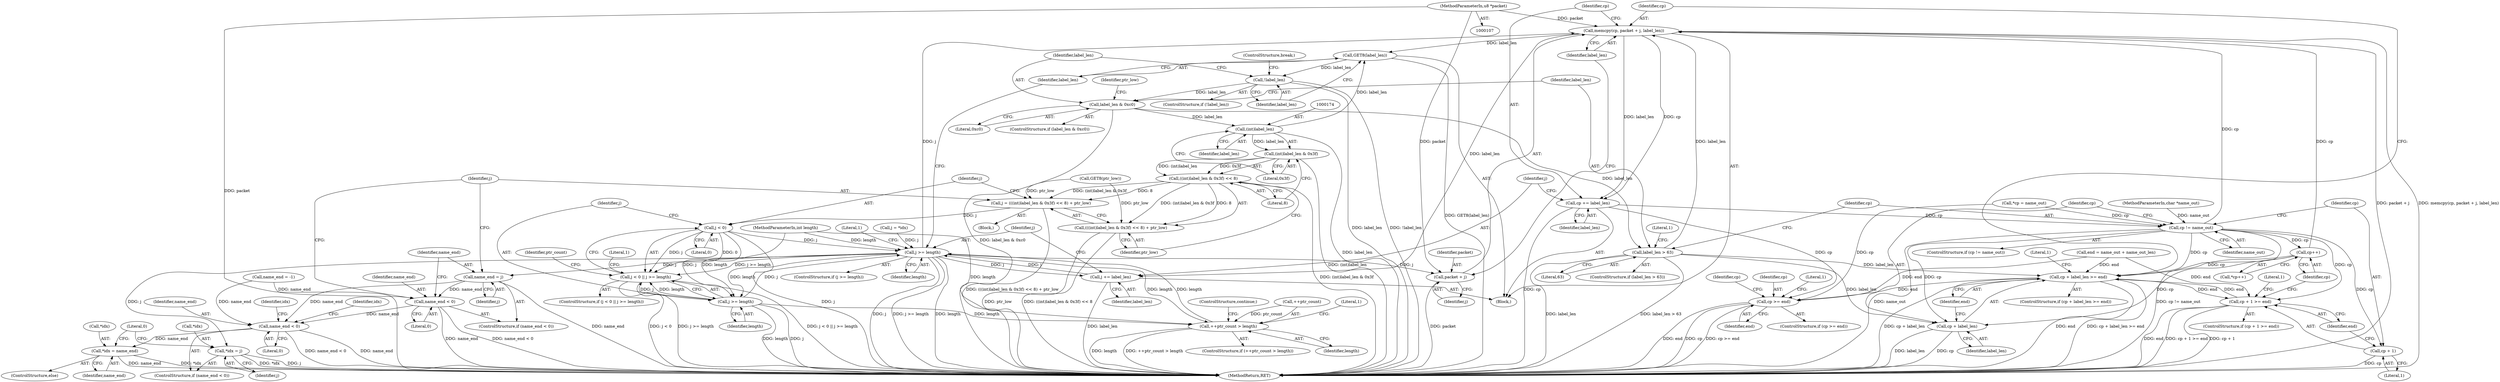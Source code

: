 digraph "1_libevent_96f64a022014a208105ead6c8a7066018449d86d@pointer" {
"1000108" [label="(MethodParameterIn,u8 *packet)"];
"1000234" [label="(Call,memcpy(cp, packet + j, label_len))"];
"1000147" [label="(Call,GET8(label_len))"];
"1000150" [label="(Call,!label_len)"];
"1000154" [label="(Call,label_len & 0xc0)"];
"1000173" [label="(Call,(int)label_len)"];
"1000172" [label="(Call,(int)label_len & 0x3f)"];
"1000171" [label="(Call,((int)label_len & 0x3f) << 8)"];
"1000168" [label="(Call,j = (((int)label_len & 0x3f) << 8) + ptr_low)"];
"1000181" [label="(Call,j < 0)"];
"1000141" [label="(Call,j >= length)"];
"1000165" [label="(Call,name_end = j)"];
"1000162" [label="(Call,name_end < 0)"];
"1000258" [label="(Call,name_end < 0)"];
"1000266" [label="(Call,*idx = name_end)"];
"1000180" [label="(Call,j < 0 || j >= length)"];
"1000184" [label="(Call,j >= length)"];
"1000191" [label="(Call,++ptr_count > length)"];
"1000236" [label="(Call,packet + j)"];
"1000243" [label="(Call,j += label_len)"];
"1000261" [label="(Call,*idx = j)"];
"1000170" [label="(Call,(((int)label_len & 0x3f) << 8) + ptr_low)"];
"1000200" [label="(Call,label_len > 63)"];
"1000226" [label="(Call,cp + label_len >= end)"];
"1000212" [label="(Call,cp + 1 >= end)"];
"1000247" [label="(Call,cp >= end)"];
"1000227" [label="(Call,cp + label_len)"];
"1000240" [label="(Call,cp += label_len)"];
"1000207" [label="(Call,cp != name_out)"];
"1000213" [label="(Call,cp + 1)"];
"1000222" [label="(Call,cp++)"];
"1000120" [label="(Call,j = *idx)"];
"1000227" [label="(Call,cp + label_len)"];
"1000171" [label="(Call,((int)label_len & 0x3f) << 8)"];
"1000141" [label="(Call,j >= length)"];
"1000160" [label="(Identifier,ptr_low)"];
"1000162" [label="(Call,name_end < 0)"];
"1000193" [label="(Identifier,ptr_count)"];
"1000202" [label="(Literal,63)"];
"1000156" [label="(Literal,0xc0)"];
"1000129" [label="(Call,*cp = name_out)"];
"1000184" [label="(Call,j >= length)"];
"1000165" [label="(Call,name_end = j)"];
"1000233" [label="(Literal,1)"];
"1000152" [label="(ControlStructure,break;)"];
"1000269" [label="(Identifier,name_end)"];
"1000243" [label="(Call,j += label_len)"];
"1000194" [label="(Identifier,length)"];
"1000157" [label="(Block,)"];
"1000212" [label="(Call,cp + 1 >= end)"];
"1000223" [label="(Identifier,cp)"];
"1000159" [label="(Call,GET8(ptr_low))"];
"1000242" [label="(Identifier,label_len)"];
"1000262" [label="(Call,*idx)"];
"1000255" [label="(Identifier,cp)"];
"1000186" [label="(Identifier,length)"];
"1000260" [label="(Literal,0)"];
"1000221" [label="(Call,*cp++)"];
"1000200" [label="(Call,label_len > 63)"];
"1000267" [label="(Call,*idx)"];
"1000183" [label="(Literal,0)"];
"1000138" [label="(Block,)"];
"1000225" [label="(ControlStructure,if (cp + label_len >= end))"];
"1000154" [label="(Call,label_len & 0xc0)"];
"1000172" [label="(Call,(int)label_len & 0x3f)"];
"1000140" [label="(ControlStructure,if (j >= length))"];
"1000215" [label="(Literal,1)"];
"1000244" [label="(Identifier,j)"];
"1000181" [label="(Call,j < 0)"];
"1000168" [label="(Call,j = (((int)label_len & 0x3f) << 8) + ptr_low)"];
"1000248" [label="(Identifier,cp)"];
"1000234" [label="(Call,memcpy(cp, packet + j, label_len))"];
"1000261" [label="(Call,*idx = j)"];
"1000214" [label="(Identifier,cp)"];
"1000176" [label="(Literal,0x3f)"];
"1000258" [label="(Call,name_end < 0)"];
"1000147" [label="(Call,GET8(label_len))"];
"1000146" [label="(Literal,1)"];
"1000268" [label="(Identifier,idx)"];
"1000198" [label="(ControlStructure,continue;)"];
"1000213" [label="(Call,cp + 1)"];
"1000241" [label="(Identifier,cp)"];
"1000175" [label="(Identifier,label_len)"];
"1000178" [label="(Identifier,ptr_low)"];
"1000266" [label="(Call,*idx = name_end)"];
"1000228" [label="(Identifier,cp)"];
"1000170" [label="(Call,(((int)label_len & 0x3f) << 8) + ptr_low)"];
"1000161" [label="(ControlStructure,if (name_end < 0))"];
"1000143" [label="(Identifier,length)"];
"1000115" [label="(Call,name_end = -1)"];
"1000166" [label="(Identifier,name_end)"];
"1000173" [label="(Call,(int)label_len)"];
"1000222" [label="(Call,cp++)"];
"1000259" [label="(Identifier,name_end)"];
"1000240" [label="(Call,cp += label_len)"];
"1000169" [label="(Identifier,j)"];
"1000236" [label="(Call,packet + j)"];
"1000235" [label="(Identifier,cp)"];
"1000150" [label="(Call,!label_len)"];
"1000109" [label="(MethodParameterIn,int length)"];
"1000265" [label="(ControlStructure,else)"];
"1000252" [label="(Literal,1)"];
"1000151" [label="(Identifier,label_len)"];
"1000153" [label="(ControlStructure,if (label_len & 0xc0))"];
"1000219" [label="(Literal,1)"];
"1000164" [label="(Literal,0)"];
"1000229" [label="(Identifier,label_len)"];
"1000177" [label="(Literal,8)"];
"1000192" [label="(Call,++ptr_count)"];
"1000182" [label="(Identifier,j)"];
"1000257" [label="(ControlStructure,if (name_end < 0))"];
"1000245" [label="(Identifier,label_len)"];
"1000249" [label="(Identifier,end)"];
"1000132" [label="(Call,end = name_out + name_out_len)"];
"1000148" [label="(Identifier,label_len)"];
"1000179" [label="(ControlStructure,if (j < 0 || j >= length))"];
"1000271" [label="(Literal,0)"];
"1000111" [label="(MethodParameterIn,char *name_out)"];
"1000237" [label="(Identifier,packet)"];
"1000226" [label="(Call,cp + label_len >= end)"];
"1000209" [label="(Identifier,name_out)"];
"1000246" [label="(ControlStructure,if (cp >= end))"];
"1000206" [label="(ControlStructure,if (cp != name_out))"];
"1000142" [label="(Identifier,j)"];
"1000205" [label="(Literal,1)"];
"1000207" [label="(Call,cp != name_out)"];
"1000185" [label="(Identifier,j)"];
"1000238" [label="(Identifier,j)"];
"1000149" [label="(ControlStructure,if (!label_len))"];
"1000201" [label="(Identifier,label_len)"];
"1000211" [label="(ControlStructure,if (cp + 1 >= end))"];
"1000167" [label="(Identifier,j)"];
"1000208" [label="(Identifier,cp)"];
"1000197" [label="(Literal,1)"];
"1000180" [label="(Call,j < 0 || j >= length)"];
"1000189" [label="(Literal,1)"];
"1000276" [label="(MethodReturn,RET)"];
"1000216" [label="(Identifier,end)"];
"1000163" [label="(Identifier,name_end)"];
"1000264" [label="(Identifier,j)"];
"1000190" [label="(ControlStructure,if (++ptr_count > length))"];
"1000191" [label="(Call,++ptr_count > length)"];
"1000247" [label="(Call,cp >= end)"];
"1000155" [label="(Identifier,label_len)"];
"1000263" [label="(Identifier,idx)"];
"1000199" [label="(ControlStructure,if (label_len > 63))"];
"1000230" [label="(Identifier,end)"];
"1000108" [label="(MethodParameterIn,u8 *packet)"];
"1000239" [label="(Identifier,label_len)"];
"1000108" -> "1000107"  [label="AST: "];
"1000108" -> "1000276"  [label="DDG: packet"];
"1000108" -> "1000234"  [label="DDG: packet"];
"1000108" -> "1000236"  [label="DDG: packet"];
"1000234" -> "1000138"  [label="AST: "];
"1000234" -> "1000239"  [label="CFG: "];
"1000235" -> "1000234"  [label="AST: "];
"1000236" -> "1000234"  [label="AST: "];
"1000239" -> "1000234"  [label="AST: "];
"1000241" -> "1000234"  [label="CFG: "];
"1000234" -> "1000276"  [label="DDG: packet + j"];
"1000234" -> "1000276"  [label="DDG: memcpy(cp, packet + j, label_len)"];
"1000234" -> "1000147"  [label="DDG: label_len"];
"1000222" -> "1000234"  [label="DDG: cp"];
"1000207" -> "1000234"  [label="DDG: cp"];
"1000141" -> "1000234"  [label="DDG: j"];
"1000200" -> "1000234"  [label="DDG: label_len"];
"1000234" -> "1000240"  [label="DDG: label_len"];
"1000234" -> "1000240"  [label="DDG: cp"];
"1000234" -> "1000243"  [label="DDG: label_len"];
"1000147" -> "1000138"  [label="AST: "];
"1000147" -> "1000148"  [label="CFG: "];
"1000148" -> "1000147"  [label="AST: "];
"1000151" -> "1000147"  [label="CFG: "];
"1000147" -> "1000276"  [label="DDG: GET8(label_len)"];
"1000173" -> "1000147"  [label="DDG: label_len"];
"1000147" -> "1000150"  [label="DDG: label_len"];
"1000150" -> "1000149"  [label="AST: "];
"1000150" -> "1000151"  [label="CFG: "];
"1000151" -> "1000150"  [label="AST: "];
"1000152" -> "1000150"  [label="CFG: "];
"1000155" -> "1000150"  [label="CFG: "];
"1000150" -> "1000276"  [label="DDG: label_len"];
"1000150" -> "1000276"  [label="DDG: !label_len"];
"1000150" -> "1000154"  [label="DDG: label_len"];
"1000154" -> "1000153"  [label="AST: "];
"1000154" -> "1000156"  [label="CFG: "];
"1000155" -> "1000154"  [label="AST: "];
"1000156" -> "1000154"  [label="AST: "];
"1000160" -> "1000154"  [label="CFG: "];
"1000201" -> "1000154"  [label="CFG: "];
"1000154" -> "1000276"  [label="DDG: label_len & 0xc0"];
"1000154" -> "1000173"  [label="DDG: label_len"];
"1000154" -> "1000200"  [label="DDG: label_len"];
"1000173" -> "1000172"  [label="AST: "];
"1000173" -> "1000175"  [label="CFG: "];
"1000174" -> "1000173"  [label="AST: "];
"1000175" -> "1000173"  [label="AST: "];
"1000176" -> "1000173"  [label="CFG: "];
"1000173" -> "1000276"  [label="DDG: label_len"];
"1000173" -> "1000172"  [label="DDG: label_len"];
"1000172" -> "1000171"  [label="AST: "];
"1000172" -> "1000176"  [label="CFG: "];
"1000176" -> "1000172"  [label="AST: "];
"1000177" -> "1000172"  [label="CFG: "];
"1000172" -> "1000276"  [label="DDG: (int)label_len"];
"1000172" -> "1000171"  [label="DDG: (int)label_len"];
"1000172" -> "1000171"  [label="DDG: 0x3f"];
"1000171" -> "1000170"  [label="AST: "];
"1000171" -> "1000177"  [label="CFG: "];
"1000177" -> "1000171"  [label="AST: "];
"1000178" -> "1000171"  [label="CFG: "];
"1000171" -> "1000276"  [label="DDG: (int)label_len & 0x3f"];
"1000171" -> "1000168"  [label="DDG: (int)label_len & 0x3f"];
"1000171" -> "1000168"  [label="DDG: 8"];
"1000171" -> "1000170"  [label="DDG: (int)label_len & 0x3f"];
"1000171" -> "1000170"  [label="DDG: 8"];
"1000168" -> "1000157"  [label="AST: "];
"1000168" -> "1000170"  [label="CFG: "];
"1000169" -> "1000168"  [label="AST: "];
"1000170" -> "1000168"  [label="AST: "];
"1000182" -> "1000168"  [label="CFG: "];
"1000168" -> "1000276"  [label="DDG: (((int)label_len & 0x3f) << 8) + ptr_low"];
"1000159" -> "1000168"  [label="DDG: ptr_low"];
"1000168" -> "1000181"  [label="DDG: j"];
"1000181" -> "1000180"  [label="AST: "];
"1000181" -> "1000183"  [label="CFG: "];
"1000182" -> "1000181"  [label="AST: "];
"1000183" -> "1000181"  [label="AST: "];
"1000185" -> "1000181"  [label="CFG: "];
"1000180" -> "1000181"  [label="CFG: "];
"1000181" -> "1000276"  [label="DDG: j"];
"1000181" -> "1000141"  [label="DDG: j"];
"1000181" -> "1000180"  [label="DDG: j"];
"1000181" -> "1000180"  [label="DDG: 0"];
"1000181" -> "1000184"  [label="DDG: j"];
"1000141" -> "1000140"  [label="AST: "];
"1000141" -> "1000143"  [label="CFG: "];
"1000142" -> "1000141"  [label="AST: "];
"1000143" -> "1000141"  [label="AST: "];
"1000146" -> "1000141"  [label="CFG: "];
"1000148" -> "1000141"  [label="CFG: "];
"1000141" -> "1000276"  [label="DDG: j"];
"1000141" -> "1000276"  [label="DDG: j >= length"];
"1000141" -> "1000276"  [label="DDG: length"];
"1000184" -> "1000141"  [label="DDG: j"];
"1000120" -> "1000141"  [label="DDG: j"];
"1000243" -> "1000141"  [label="DDG: j"];
"1000191" -> "1000141"  [label="DDG: length"];
"1000109" -> "1000141"  [label="DDG: length"];
"1000141" -> "1000165"  [label="DDG: j"];
"1000141" -> "1000180"  [label="DDG: j >= length"];
"1000141" -> "1000184"  [label="DDG: length"];
"1000141" -> "1000191"  [label="DDG: length"];
"1000141" -> "1000236"  [label="DDG: j"];
"1000141" -> "1000243"  [label="DDG: j"];
"1000141" -> "1000261"  [label="DDG: j"];
"1000165" -> "1000161"  [label="AST: "];
"1000165" -> "1000167"  [label="CFG: "];
"1000166" -> "1000165"  [label="AST: "];
"1000167" -> "1000165"  [label="AST: "];
"1000169" -> "1000165"  [label="CFG: "];
"1000165" -> "1000276"  [label="DDG: name_end"];
"1000165" -> "1000162"  [label="DDG: name_end"];
"1000165" -> "1000258"  [label="DDG: name_end"];
"1000162" -> "1000161"  [label="AST: "];
"1000162" -> "1000164"  [label="CFG: "];
"1000163" -> "1000162"  [label="AST: "];
"1000164" -> "1000162"  [label="AST: "];
"1000166" -> "1000162"  [label="CFG: "];
"1000169" -> "1000162"  [label="CFG: "];
"1000162" -> "1000276"  [label="DDG: name_end"];
"1000162" -> "1000276"  [label="DDG: name_end < 0"];
"1000115" -> "1000162"  [label="DDG: name_end"];
"1000162" -> "1000258"  [label="DDG: name_end"];
"1000258" -> "1000257"  [label="AST: "];
"1000258" -> "1000260"  [label="CFG: "];
"1000259" -> "1000258"  [label="AST: "];
"1000260" -> "1000258"  [label="AST: "];
"1000263" -> "1000258"  [label="CFG: "];
"1000268" -> "1000258"  [label="CFG: "];
"1000258" -> "1000276"  [label="DDG: name_end"];
"1000258" -> "1000276"  [label="DDG: name_end < 0"];
"1000115" -> "1000258"  [label="DDG: name_end"];
"1000258" -> "1000266"  [label="DDG: name_end"];
"1000266" -> "1000265"  [label="AST: "];
"1000266" -> "1000269"  [label="CFG: "];
"1000267" -> "1000266"  [label="AST: "];
"1000269" -> "1000266"  [label="AST: "];
"1000271" -> "1000266"  [label="CFG: "];
"1000266" -> "1000276"  [label="DDG: name_end"];
"1000266" -> "1000276"  [label="DDG: *idx"];
"1000180" -> "1000179"  [label="AST: "];
"1000180" -> "1000184"  [label="CFG: "];
"1000184" -> "1000180"  [label="AST: "];
"1000189" -> "1000180"  [label="CFG: "];
"1000193" -> "1000180"  [label="CFG: "];
"1000180" -> "1000276"  [label="DDG: j < 0"];
"1000180" -> "1000276"  [label="DDG: j >= length"];
"1000180" -> "1000276"  [label="DDG: j < 0 || j >= length"];
"1000184" -> "1000180"  [label="DDG: j"];
"1000184" -> "1000180"  [label="DDG: length"];
"1000184" -> "1000186"  [label="CFG: "];
"1000185" -> "1000184"  [label="AST: "];
"1000186" -> "1000184"  [label="AST: "];
"1000184" -> "1000276"  [label="DDG: j"];
"1000184" -> "1000276"  [label="DDG: length"];
"1000109" -> "1000184"  [label="DDG: length"];
"1000184" -> "1000191"  [label="DDG: length"];
"1000191" -> "1000190"  [label="AST: "];
"1000191" -> "1000194"  [label="CFG: "];
"1000192" -> "1000191"  [label="AST: "];
"1000194" -> "1000191"  [label="AST: "];
"1000197" -> "1000191"  [label="CFG: "];
"1000198" -> "1000191"  [label="CFG: "];
"1000191" -> "1000276"  [label="DDG: length"];
"1000191" -> "1000276"  [label="DDG: ++ptr_count > length"];
"1000192" -> "1000191"  [label="DDG: ptr_count"];
"1000109" -> "1000191"  [label="DDG: length"];
"1000236" -> "1000238"  [label="CFG: "];
"1000237" -> "1000236"  [label="AST: "];
"1000238" -> "1000236"  [label="AST: "];
"1000239" -> "1000236"  [label="CFG: "];
"1000236" -> "1000276"  [label="DDG: packet"];
"1000243" -> "1000138"  [label="AST: "];
"1000243" -> "1000245"  [label="CFG: "];
"1000244" -> "1000243"  [label="AST: "];
"1000245" -> "1000243"  [label="AST: "];
"1000142" -> "1000243"  [label="CFG: "];
"1000243" -> "1000276"  [label="DDG: label_len"];
"1000261" -> "1000257"  [label="AST: "];
"1000261" -> "1000264"  [label="CFG: "];
"1000262" -> "1000261"  [label="AST: "];
"1000264" -> "1000261"  [label="AST: "];
"1000271" -> "1000261"  [label="CFG: "];
"1000261" -> "1000276"  [label="DDG: j"];
"1000261" -> "1000276"  [label="DDG: *idx"];
"1000170" -> "1000178"  [label="CFG: "];
"1000178" -> "1000170"  [label="AST: "];
"1000170" -> "1000276"  [label="DDG: ptr_low"];
"1000170" -> "1000276"  [label="DDG: ((int)label_len & 0x3f) << 8"];
"1000159" -> "1000170"  [label="DDG: ptr_low"];
"1000200" -> "1000199"  [label="AST: "];
"1000200" -> "1000202"  [label="CFG: "];
"1000201" -> "1000200"  [label="AST: "];
"1000202" -> "1000200"  [label="AST: "];
"1000205" -> "1000200"  [label="CFG: "];
"1000208" -> "1000200"  [label="CFG: "];
"1000200" -> "1000276"  [label="DDG: label_len"];
"1000200" -> "1000276"  [label="DDG: label_len > 63"];
"1000200" -> "1000226"  [label="DDG: label_len"];
"1000200" -> "1000227"  [label="DDG: label_len"];
"1000226" -> "1000225"  [label="AST: "];
"1000226" -> "1000230"  [label="CFG: "];
"1000227" -> "1000226"  [label="AST: "];
"1000230" -> "1000226"  [label="AST: "];
"1000233" -> "1000226"  [label="CFG: "];
"1000235" -> "1000226"  [label="CFG: "];
"1000226" -> "1000276"  [label="DDG: cp + label_len >= end"];
"1000226" -> "1000276"  [label="DDG: cp + label_len"];
"1000226" -> "1000276"  [label="DDG: end"];
"1000226" -> "1000212"  [label="DDG: end"];
"1000222" -> "1000226"  [label="DDG: cp"];
"1000207" -> "1000226"  [label="DDG: cp"];
"1000212" -> "1000226"  [label="DDG: end"];
"1000132" -> "1000226"  [label="DDG: end"];
"1000226" -> "1000247"  [label="DDG: end"];
"1000212" -> "1000211"  [label="AST: "];
"1000212" -> "1000216"  [label="CFG: "];
"1000213" -> "1000212"  [label="AST: "];
"1000216" -> "1000212"  [label="AST: "];
"1000219" -> "1000212"  [label="CFG: "];
"1000223" -> "1000212"  [label="CFG: "];
"1000212" -> "1000276"  [label="DDG: end"];
"1000212" -> "1000276"  [label="DDG: cp + 1 >= end"];
"1000212" -> "1000276"  [label="DDG: cp + 1"];
"1000207" -> "1000212"  [label="DDG: cp"];
"1000132" -> "1000212"  [label="DDG: end"];
"1000247" -> "1000246"  [label="AST: "];
"1000247" -> "1000249"  [label="CFG: "];
"1000248" -> "1000247"  [label="AST: "];
"1000249" -> "1000247"  [label="AST: "];
"1000252" -> "1000247"  [label="CFG: "];
"1000255" -> "1000247"  [label="CFG: "];
"1000247" -> "1000276"  [label="DDG: cp"];
"1000247" -> "1000276"  [label="DDG: cp >= end"];
"1000247" -> "1000276"  [label="DDG: end"];
"1000129" -> "1000247"  [label="DDG: cp"];
"1000240" -> "1000247"  [label="DDG: cp"];
"1000132" -> "1000247"  [label="DDG: end"];
"1000227" -> "1000229"  [label="CFG: "];
"1000228" -> "1000227"  [label="AST: "];
"1000229" -> "1000227"  [label="AST: "];
"1000230" -> "1000227"  [label="CFG: "];
"1000227" -> "1000276"  [label="DDG: cp"];
"1000227" -> "1000276"  [label="DDG: label_len"];
"1000222" -> "1000227"  [label="DDG: cp"];
"1000207" -> "1000227"  [label="DDG: cp"];
"1000240" -> "1000138"  [label="AST: "];
"1000240" -> "1000242"  [label="CFG: "];
"1000241" -> "1000240"  [label="AST: "];
"1000242" -> "1000240"  [label="AST: "];
"1000244" -> "1000240"  [label="CFG: "];
"1000240" -> "1000276"  [label="DDG: cp"];
"1000240" -> "1000207"  [label="DDG: cp"];
"1000207" -> "1000206"  [label="AST: "];
"1000207" -> "1000209"  [label="CFG: "];
"1000208" -> "1000207"  [label="AST: "];
"1000209" -> "1000207"  [label="AST: "];
"1000214" -> "1000207"  [label="CFG: "];
"1000228" -> "1000207"  [label="CFG: "];
"1000207" -> "1000276"  [label="DDG: name_out"];
"1000207" -> "1000276"  [label="DDG: cp != name_out"];
"1000129" -> "1000207"  [label="DDG: cp"];
"1000111" -> "1000207"  [label="DDG: name_out"];
"1000207" -> "1000213"  [label="DDG: cp"];
"1000207" -> "1000222"  [label="DDG: cp"];
"1000213" -> "1000215"  [label="CFG: "];
"1000214" -> "1000213"  [label="AST: "];
"1000215" -> "1000213"  [label="AST: "];
"1000216" -> "1000213"  [label="CFG: "];
"1000213" -> "1000276"  [label="DDG: cp"];
"1000222" -> "1000221"  [label="AST: "];
"1000222" -> "1000223"  [label="CFG: "];
"1000223" -> "1000222"  [label="AST: "];
"1000221" -> "1000222"  [label="CFG: "];
}
